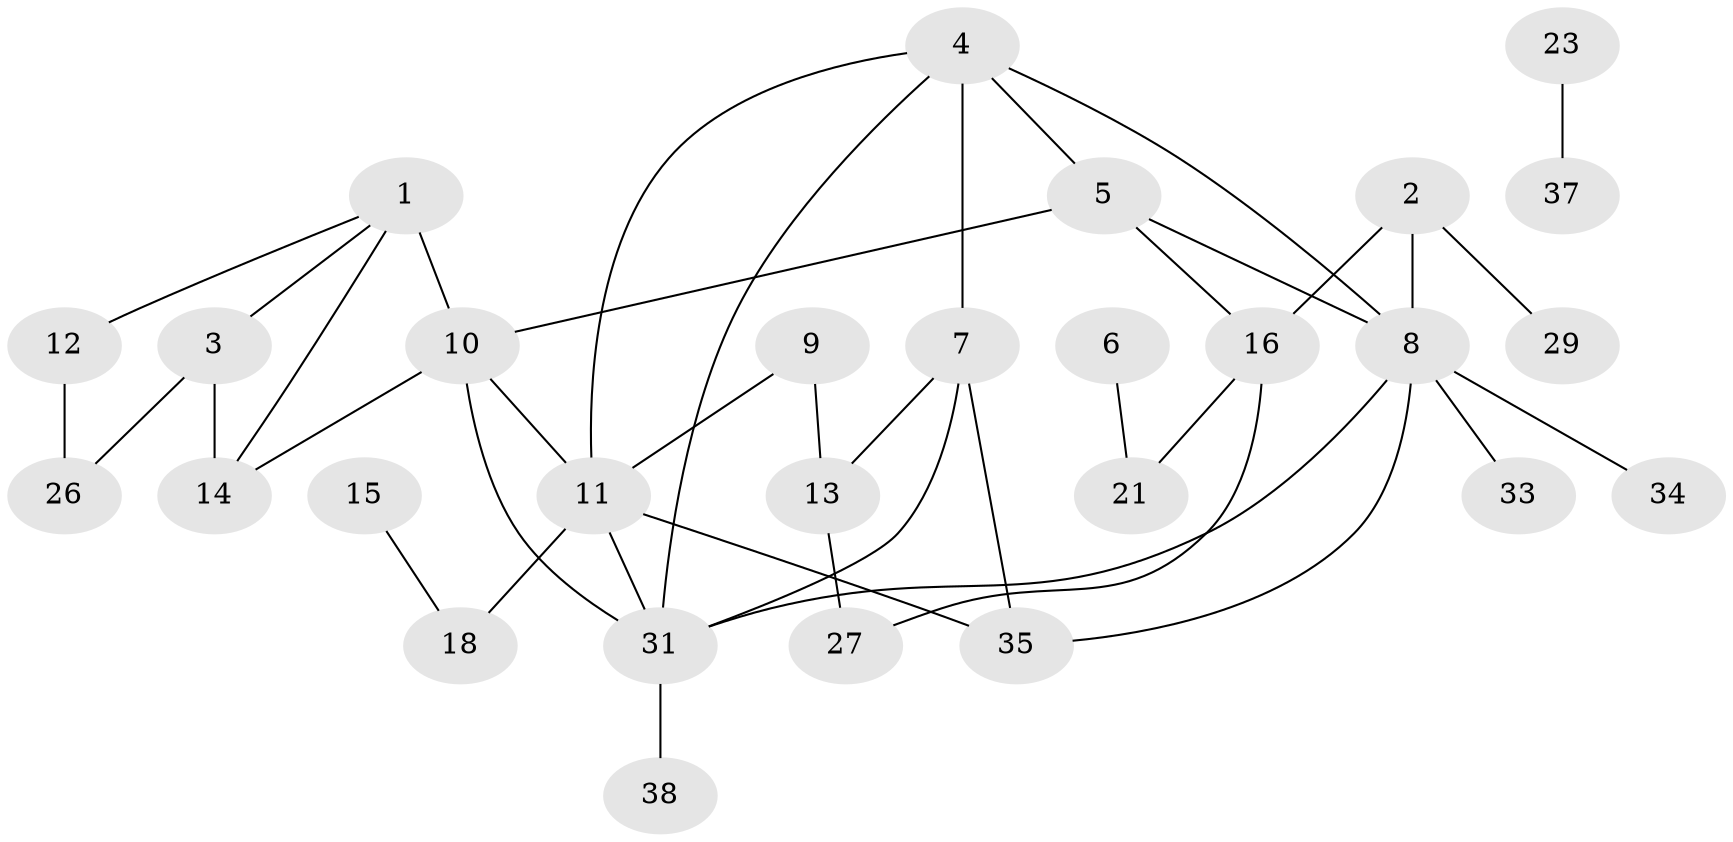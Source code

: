 // original degree distribution, {7: 0.012658227848101266, 2: 0.26582278481012656, 1: 0.21518987341772153, 4: 0.08860759493670886, 3: 0.189873417721519, 5: 0.06329113924050633, 0: 0.1518987341772152, 6: 0.012658227848101266}
// Generated by graph-tools (version 1.1) at 2025/33/03/09/25 02:33:59]
// undirected, 28 vertices, 40 edges
graph export_dot {
graph [start="1"]
  node [color=gray90,style=filled];
  1;
  2;
  3;
  4;
  5;
  6;
  7;
  8;
  9;
  10;
  11;
  12;
  13;
  14;
  15;
  16;
  18;
  21;
  23;
  26;
  27;
  29;
  31;
  33;
  34;
  35;
  37;
  38;
  1 -- 3 [weight=1.0];
  1 -- 10 [weight=3.0];
  1 -- 12 [weight=1.0];
  1 -- 14 [weight=1.0];
  2 -- 8 [weight=1.0];
  2 -- 16 [weight=1.0];
  2 -- 29 [weight=1.0];
  3 -- 14 [weight=1.0];
  3 -- 26 [weight=2.0];
  4 -- 5 [weight=1.0];
  4 -- 7 [weight=1.0];
  4 -- 8 [weight=1.0];
  4 -- 11 [weight=1.0];
  4 -- 31 [weight=1.0];
  5 -- 8 [weight=1.0];
  5 -- 10 [weight=1.0];
  5 -- 16 [weight=1.0];
  6 -- 21 [weight=2.0];
  7 -- 13 [weight=1.0];
  7 -- 31 [weight=1.0];
  7 -- 35 [weight=1.0];
  8 -- 31 [weight=1.0];
  8 -- 33 [weight=1.0];
  8 -- 34 [weight=1.0];
  8 -- 35 [weight=1.0];
  9 -- 11 [weight=2.0];
  9 -- 13 [weight=1.0];
  10 -- 11 [weight=2.0];
  10 -- 14 [weight=1.0];
  10 -- 31 [weight=1.0];
  11 -- 18 [weight=1.0];
  11 -- 31 [weight=2.0];
  11 -- 35 [weight=1.0];
  12 -- 26 [weight=1.0];
  13 -- 27 [weight=1.0];
  15 -- 18 [weight=1.0];
  16 -- 21 [weight=1.0];
  16 -- 27 [weight=1.0];
  23 -- 37 [weight=1.0];
  31 -- 38 [weight=1.0];
}
